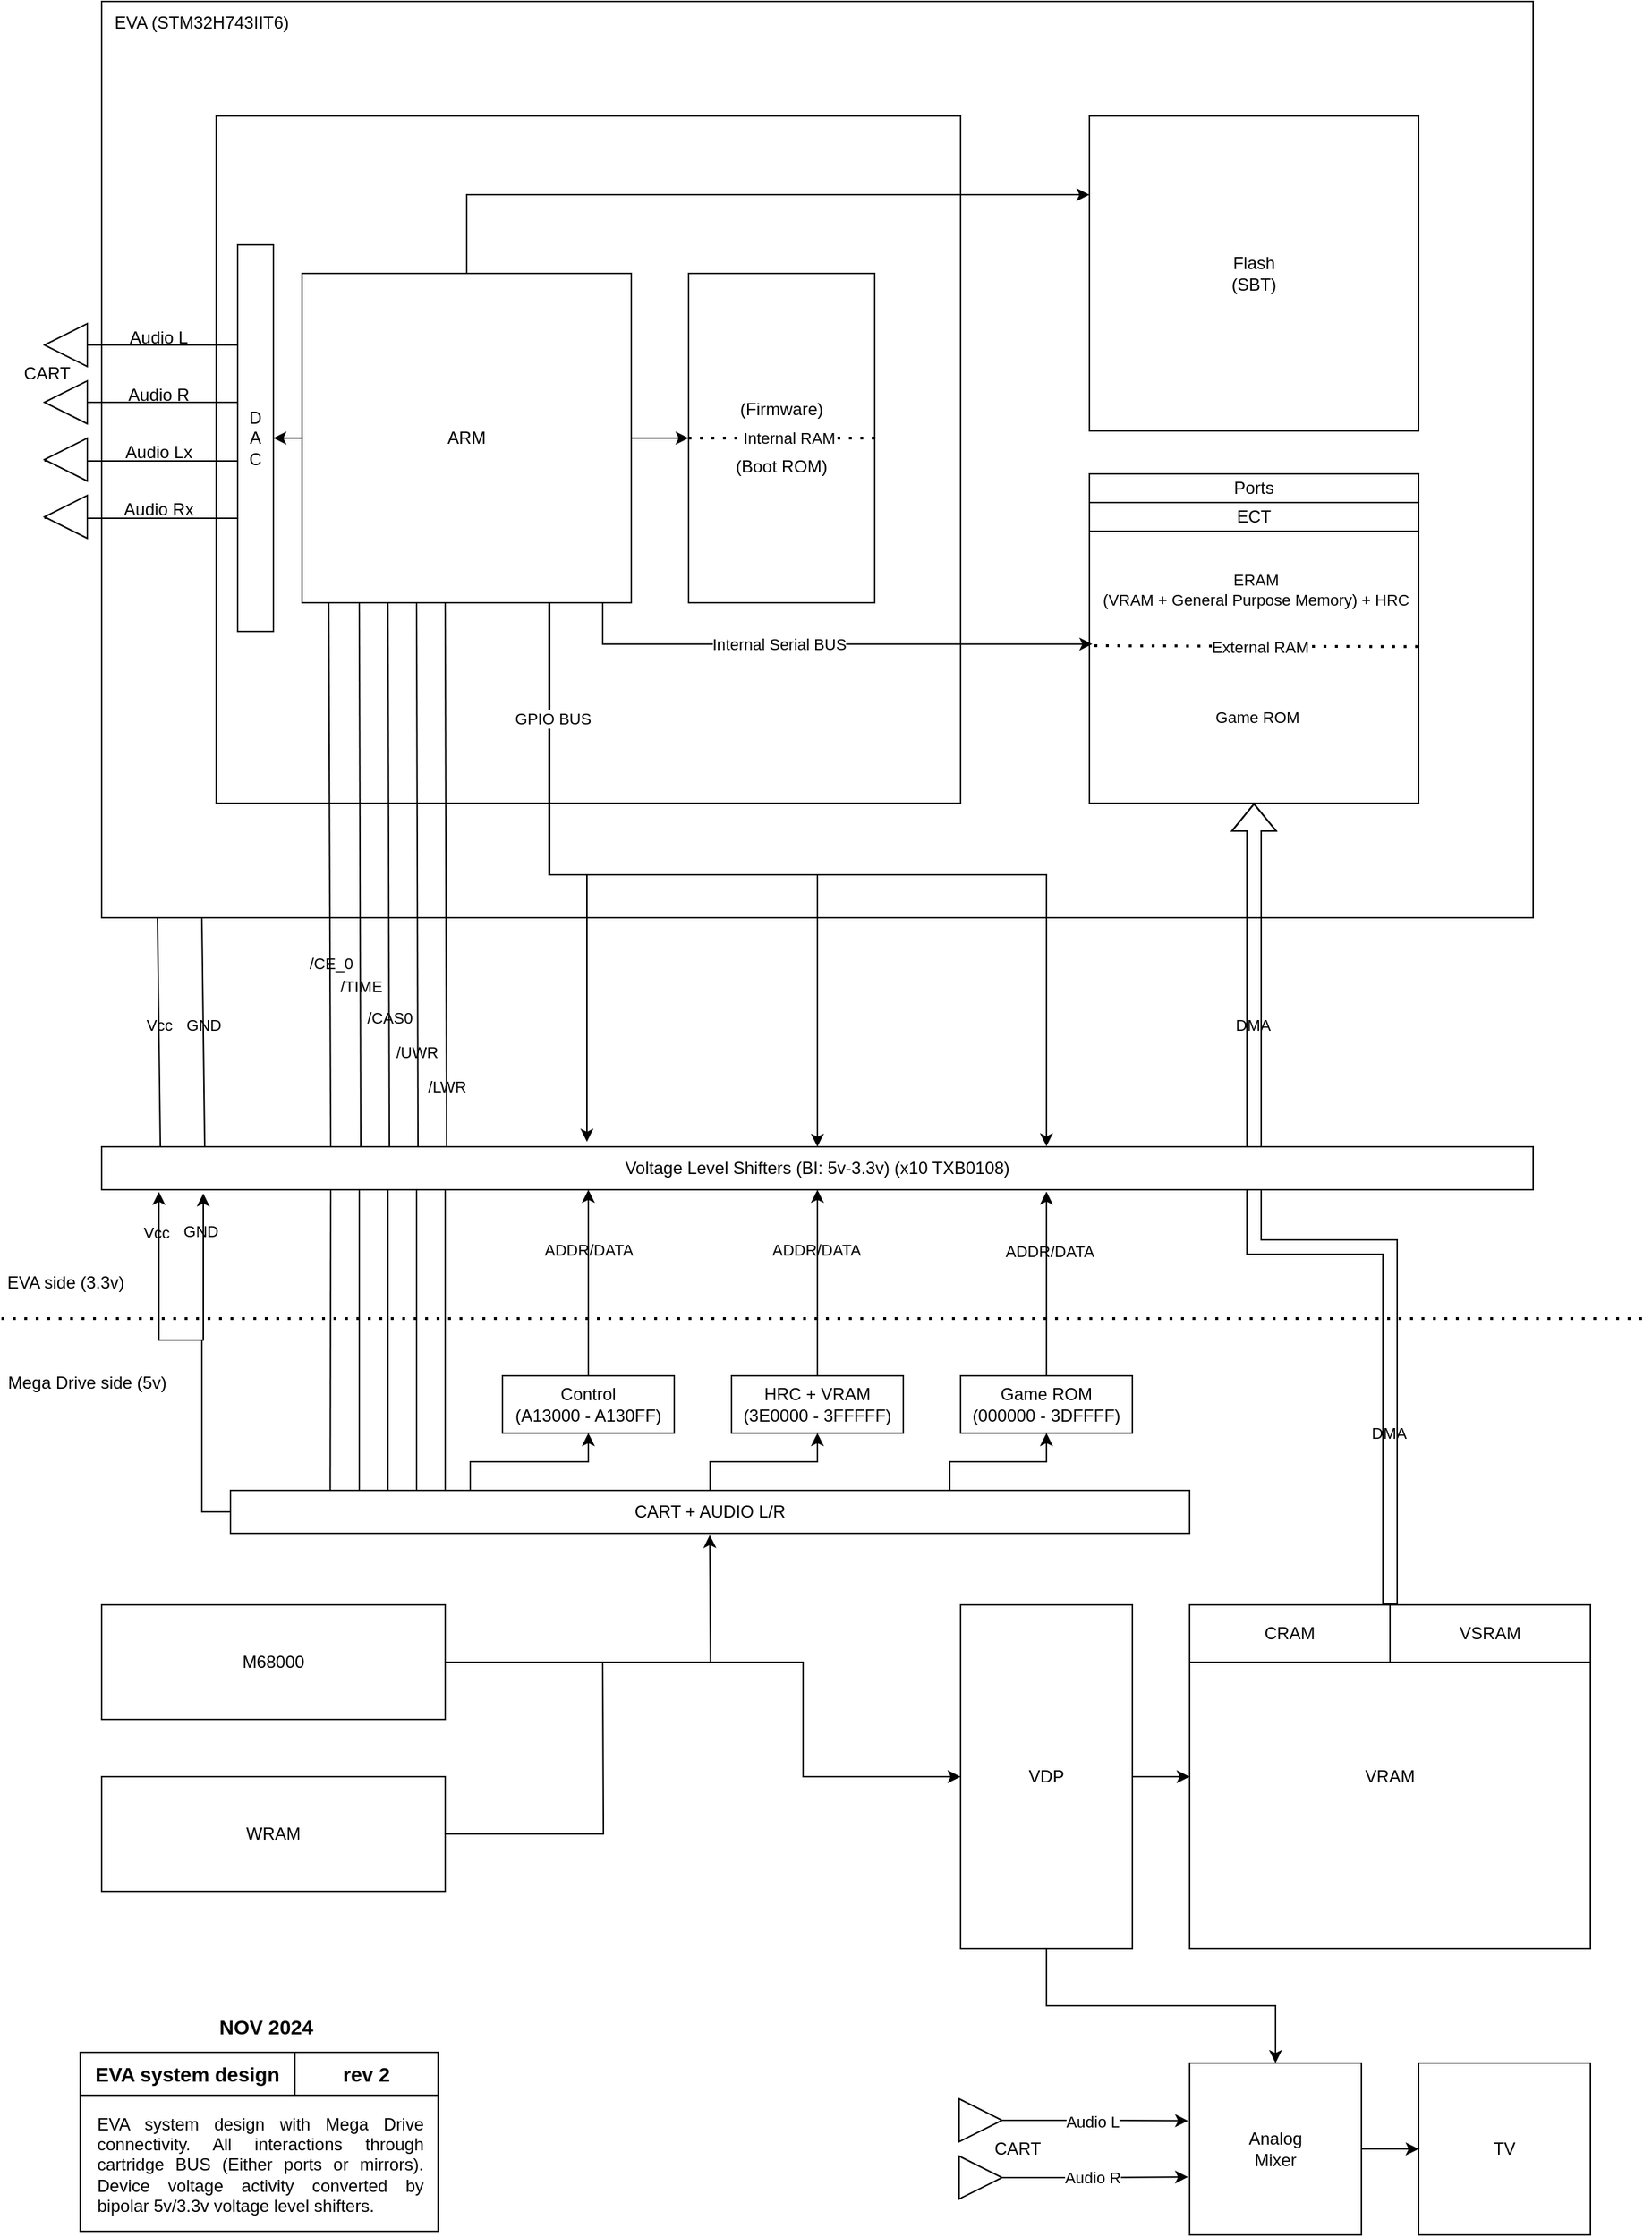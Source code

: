 <mxfile version="24.7.17">
  <diagram name="Page-1" id="8yXGaiAUUXR5-TiUYCj6">
    <mxGraphModel dx="1591" dy="1220" grid="1" gridSize="10" guides="1" tooltips="1" connect="1" arrows="1" fold="1" page="1" pageScale="1" pageWidth="1169" pageHeight="1654" background="none" math="0" shadow="0">
      <root>
        <mxCell id="0" />
        <mxCell id="1" parent="0" />
        <mxCell id="buMHHHrfHPec9gAKpiMz-30" value="" style="rounded=0;whiteSpace=wrap;html=1;labelBackgroundColor=none;labelBorderColor=none;textShadow=0;" parent="1" vertex="1">
          <mxGeometry x="80" y="40" width="1000" height="640" as="geometry" />
        </mxCell>
        <mxCell id="buMHHHrfHPec9gAKpiMz-3" value="" style="rounded=0;whiteSpace=wrap;html=1;labelBackgroundColor=none;labelBorderColor=none;textShadow=0;" parent="1" vertex="1">
          <mxGeometry x="65" y="1472.5" width="250" height="125" as="geometry" />
        </mxCell>
        <mxCell id="buMHHHrfHPec9gAKpiMz-6" value="" style="rounded=0;whiteSpace=wrap;html=1;labelBackgroundColor=none;labelBorderColor=none;textShadow=0;" parent="1" vertex="1">
          <mxGeometry x="65" y="1472.5" width="150" height="30" as="geometry" />
        </mxCell>
        <mxCell id="buMHHHrfHPec9gAKpiMz-7" value="&lt;h3&gt;&lt;font face=&quot;Helvetica&quot;&gt;EVA system design&lt;/font&gt;&lt;/h3&gt;" style="text;html=1;align=center;verticalAlign=middle;whiteSpace=wrap;rounded=0;strokeWidth=12;labelBackgroundColor=none;labelBorderColor=none;textShadow=0;" parent="1" vertex="1">
          <mxGeometry x="20" y="1472.5" width="240" height="30" as="geometry" />
        </mxCell>
        <mxCell id="buMHHHrfHPec9gAKpiMz-8" value="" style="rounded=0;whiteSpace=wrap;html=1;labelBackgroundColor=none;labelBorderColor=none;textShadow=0;" parent="1" vertex="1">
          <mxGeometry x="215" y="1472.5" width="100" height="30" as="geometry" />
        </mxCell>
        <mxCell id="buMHHHrfHPec9gAKpiMz-9" value="&lt;h3&gt;&lt;font face=&quot;Helvetica&quot;&gt;rev 2&lt;/font&gt;&lt;/h3&gt;" style="text;html=1;align=center;verticalAlign=middle;whiteSpace=wrap;rounded=0;strokeWidth=12;labelBackgroundColor=none;labelBorderColor=none;textShadow=0;" parent="1" vertex="1">
          <mxGeometry x="160" y="1472.5" width="210" height="30" as="geometry" />
        </mxCell>
        <mxCell id="buMHHHrfHPec9gAKpiMz-12" value="" style="rounded=0;whiteSpace=wrap;html=1;labelBackgroundColor=none;labelBorderColor=none;textShadow=0;" parent="1" vertex="1">
          <mxGeometry x="160" y="120" width="520" height="480" as="geometry" />
        </mxCell>
        <mxCell id="buMHHHrfHPec9gAKpiMz-13" value="" style="rounded=0;whiteSpace=wrap;html=1;labelBackgroundColor=none;labelBorderColor=none;textShadow=0;" parent="1" vertex="1">
          <mxGeometry x="770" y="410" width="230" height="190" as="geometry" />
        </mxCell>
        <mxCell id="buMHHHrfHPec9gAKpiMz-14" value="Flash&lt;div&gt;(SBT)&lt;/div&gt;" style="rounded=0;whiteSpace=wrap;html=1;labelBackgroundColor=none;labelBorderColor=none;textShadow=0;" parent="1" vertex="1">
          <mxGeometry x="770" y="120" width="230" height="220" as="geometry" />
        </mxCell>
        <mxCell id="buMHHHrfHPec9gAKpiMz-15" value="Audio L" style="text;html=1;align=center;verticalAlign=middle;whiteSpace=wrap;rounded=0;labelBackgroundColor=none;labelBorderColor=none;textShadow=0;" parent="1" vertex="1">
          <mxGeometry x="20" y="260" width="200" height="30" as="geometry" />
        </mxCell>
        <mxCell id="buMHHHrfHPec9gAKpiMz-37" style="edgeStyle=orthogonalEdgeStyle;rounded=0;orthogonalLoop=1;jettySize=auto;html=1;exitX=1;exitY=0.5;exitDx=0;exitDy=0;entryX=0;entryY=0.5;entryDx=0;entryDy=0;labelBackgroundColor=none;labelBorderColor=none;textShadow=0;fontColor=default;" parent="1" source="buMHHHrfHPec9gAKpiMz-16" target="buMHHHrfHPec9gAKpiMz-17" edge="1">
          <mxGeometry relative="1" as="geometry" />
        </mxCell>
        <mxCell id="buMHHHrfHPec9gAKpiMz-38" style="edgeStyle=orthogonalEdgeStyle;rounded=0;orthogonalLoop=1;jettySize=auto;html=1;exitX=0.5;exitY=0;exitDx=0;exitDy=0;entryX=0;entryY=0.25;entryDx=0;entryDy=0;labelBackgroundColor=none;labelBorderColor=none;textShadow=0;fontColor=default;" parent="1" source="buMHHHrfHPec9gAKpiMz-16" target="buMHHHrfHPec9gAKpiMz-14" edge="1">
          <mxGeometry relative="1" as="geometry" />
        </mxCell>
        <mxCell id="buMHHHrfHPec9gAKpiMz-54" style="edgeStyle=orthogonalEdgeStyle;rounded=0;orthogonalLoop=1;jettySize=auto;html=1;exitX=0;exitY=0.5;exitDx=0;exitDy=0;labelBackgroundColor=none;labelBorderColor=none;textShadow=0;fontColor=default;" parent="1" source="buMHHHrfHPec9gAKpiMz-16" target="buMHHHrfHPec9gAKpiMz-52" edge="1">
          <mxGeometry relative="1" as="geometry" />
        </mxCell>
        <mxCell id="buMHHHrfHPec9gAKpiMz-112" style="edgeStyle=orthogonalEdgeStyle;rounded=0;orthogonalLoop=1;jettySize=auto;html=1;exitX=0.75;exitY=1;exitDx=0;exitDy=0;entryX=0.5;entryY=0;entryDx=0;entryDy=0;labelBackgroundColor=none;labelBorderColor=none;textShadow=0;fontColor=default;" parent="1" source="buMHHHrfHPec9gAKpiMz-16" target="buMHHHrfHPec9gAKpiMz-28" edge="1">
          <mxGeometry relative="1" as="geometry" />
        </mxCell>
        <mxCell id="buMHHHrfHPec9gAKpiMz-16" value="" style="rounded=0;whiteSpace=wrap;html=1;labelBackgroundColor=none;labelBorderColor=none;textShadow=0;" parent="1" vertex="1">
          <mxGeometry x="220" y="230" width="230" height="230" as="geometry" />
        </mxCell>
        <mxCell id="buMHHHrfHPec9gAKpiMz-17" value="" style="rounded=0;whiteSpace=wrap;html=1;labelBackgroundColor=none;labelBorderColor=none;textShadow=0;" parent="1" vertex="1">
          <mxGeometry x="490" y="230" width="130" height="230" as="geometry" />
        </mxCell>
        <mxCell id="buMHHHrfHPec9gAKpiMz-20" value="" style="endArrow=none;dashed=1;html=1;dashPattern=1 3;strokeWidth=2;rounded=0;exitX=1;exitY=0.5;exitDx=0;exitDy=0;entryX=0;entryY=0.5;entryDx=0;entryDy=0;elbow=vertical;labelBackgroundColor=none;labelBorderColor=none;textShadow=0;fontColor=default;" parent="1" source="buMHHHrfHPec9gAKpiMz-17" target="buMHHHrfHPec9gAKpiMz-17" edge="1">
          <mxGeometry width="50" height="50" relative="1" as="geometry">
            <mxPoint x="530" y="410" as="sourcePoint" />
            <mxPoint x="580" y="360" as="targetPoint" />
          </mxGeometry>
        </mxCell>
        <mxCell id="Acua9HVB-Qa4j_vBdBdy-19" value="Internal RAM" style="edgeLabel;html=1;align=center;verticalAlign=middle;resizable=0;points=[];" vertex="1" connectable="0" parent="buMHHHrfHPec9gAKpiMz-20">
          <mxGeometry x="-0.076" relative="1" as="geometry">
            <mxPoint as="offset" />
          </mxGeometry>
        </mxCell>
        <mxCell id="buMHHHrfHPec9gAKpiMz-22" value="(Firmware)" style="text;html=1;align=center;verticalAlign=middle;whiteSpace=wrap;rounded=0;labelBackgroundColor=none;labelBorderColor=none;textShadow=0;" parent="1" vertex="1">
          <mxGeometry x="455" y="310" width="200" height="30" as="geometry" />
        </mxCell>
        <mxCell id="buMHHHrfHPec9gAKpiMz-23" value="(Boot ROM)" style="text;html=1;align=center;verticalAlign=middle;whiteSpace=wrap;rounded=0;labelBackgroundColor=none;labelBorderColor=none;textShadow=0;" parent="1" vertex="1">
          <mxGeometry x="455" y="350" width="200" height="30" as="geometry" />
        </mxCell>
        <mxCell id="buMHHHrfHPec9gAKpiMz-24" value="ARM" style="text;html=1;align=center;verticalAlign=middle;whiteSpace=wrap;rounded=0;labelBackgroundColor=none;labelBorderColor=none;textShadow=0;" parent="1" vertex="1">
          <mxGeometry x="235" y="330" width="200" height="30" as="geometry" />
        </mxCell>
        <mxCell id="buMHHHrfHPec9gAKpiMz-25" value="" style="endArrow=none;dashed=1;html=1;dashPattern=1 3;strokeWidth=2;rounded=0;labelBackgroundColor=none;labelBorderColor=none;textShadow=0;fontColor=default;" parent="1" edge="1">
          <mxGeometry width="50" height="50" relative="1" as="geometry">
            <mxPoint x="10" y="960" as="sourcePoint" />
            <mxPoint x="1160" y="960" as="targetPoint" />
          </mxGeometry>
        </mxCell>
        <mxCell id="buMHHHrfHPec9gAKpiMz-26" value="EVA side (3.3v)" style="text;html=1;align=center;verticalAlign=middle;whiteSpace=wrap;rounded=0;labelBackgroundColor=none;labelBorderColor=none;textShadow=0;" parent="1" vertex="1">
          <mxGeometry x="10" y="920" width="90" height="30" as="geometry" />
        </mxCell>
        <mxCell id="buMHHHrfHPec9gAKpiMz-27" value="Mega Drive side (5v)" style="text;html=1;align=center;verticalAlign=middle;whiteSpace=wrap;rounded=0;labelBackgroundColor=none;labelBorderColor=none;textShadow=0;" parent="1" vertex="1">
          <mxGeometry x="10" y="990" width="120" height="30" as="geometry" />
        </mxCell>
        <mxCell id="buMHHHrfHPec9gAKpiMz-31" value="EVA (STM32H743IIT6)" style="text;html=1;align=center;verticalAlign=middle;whiteSpace=wrap;rounded=0;labelBackgroundColor=none;labelBorderColor=none;textShadow=0;" parent="1" vertex="1">
          <mxGeometry x="50" y="40" width="200" height="30" as="geometry" />
        </mxCell>
        <mxCell id="buMHHHrfHPec9gAKpiMz-33" value="" style="endArrow=none;html=1;rounded=0;exitX=0.041;exitY=0;exitDx=0;exitDy=0;exitPerimeter=0;entryX=0.039;entryY=1;entryDx=0;entryDy=0;entryPerimeter=0;labelBackgroundColor=none;labelBorderColor=none;textShadow=0;fontColor=default;" parent="1" source="buMHHHrfHPec9gAKpiMz-28" target="buMHHHrfHPec9gAKpiMz-30" edge="1">
          <mxGeometry width="50" height="50" relative="1" as="geometry">
            <mxPoint x="540" y="650" as="sourcePoint" />
            <mxPoint x="119" y="682" as="targetPoint" />
          </mxGeometry>
        </mxCell>
        <mxCell id="buMHHHrfHPec9gAKpiMz-34" value="Vcc" style="edgeLabel;html=1;align=center;verticalAlign=middle;resizable=0;points=[];labelBackgroundColor=none;labelBorderColor=none;textShadow=0;" parent="buMHHHrfHPec9gAKpiMz-33" vertex="1" connectable="0">
          <mxGeometry x="0.071" relative="1" as="geometry">
            <mxPoint as="offset" />
          </mxGeometry>
        </mxCell>
        <mxCell id="buMHHHrfHPec9gAKpiMz-35" value="" style="endArrow=none;html=1;rounded=0;exitX=0.041;exitY=0;exitDx=0;exitDy=0;exitPerimeter=0;entryX=0.039;entryY=1;entryDx=0;entryDy=0;entryPerimeter=0;labelBackgroundColor=none;labelBorderColor=none;textShadow=0;fontColor=default;" parent="1" edge="1">
          <mxGeometry width="50" height="50" relative="1" as="geometry">
            <mxPoint x="152" y="840" as="sourcePoint" />
            <mxPoint x="150" y="680" as="targetPoint" />
          </mxGeometry>
        </mxCell>
        <mxCell id="buMHHHrfHPec9gAKpiMz-36" value="GND" style="edgeLabel;html=1;align=center;verticalAlign=middle;resizable=0;points=[];labelBackgroundColor=none;labelBorderColor=none;textShadow=0;" parent="buMHHHrfHPec9gAKpiMz-35" vertex="1" connectable="0">
          <mxGeometry x="0.071" relative="1" as="geometry">
            <mxPoint as="offset" />
          </mxGeometry>
        </mxCell>
        <mxCell id="buMHHHrfHPec9gAKpiMz-40" value="Ports" style="rounded=0;whiteSpace=wrap;html=1;labelBackgroundColor=none;labelBorderColor=none;textShadow=0;" parent="1" vertex="1">
          <mxGeometry x="770" y="370" width="230" height="20" as="geometry" />
        </mxCell>
        <mxCell id="buMHHHrfHPec9gAKpiMz-41" value="ECT" style="rounded=0;whiteSpace=wrap;html=1;labelBackgroundColor=none;labelBorderColor=none;textShadow=0;" parent="1" vertex="1">
          <mxGeometry x="770" y="390" width="230" height="20" as="geometry" />
        </mxCell>
        <mxCell id="buMHHHrfHPec9gAKpiMz-46" style="edgeStyle=orthogonalEdgeStyle;rounded=0;orthogonalLoop=1;jettySize=auto;html=1;exitX=0.5;exitY=1;exitDx=0;exitDy=0;labelBackgroundColor=none;labelBorderColor=none;textShadow=0;fontColor=default;" parent="1" edge="1">
          <mxGeometry relative="1" as="geometry">
            <mxPoint x="885" y="510.0" as="sourcePoint" />
            <mxPoint x="885" y="510.0" as="targetPoint" />
          </mxGeometry>
        </mxCell>
        <mxCell id="buMHHHrfHPec9gAKpiMz-47" value="" style="endArrow=none;dashed=1;html=1;dashPattern=1 3;strokeWidth=2;rounded=0;exitX=0.998;exitY=0.372;exitDx=0;exitDy=0;entryX=0;entryY=0.5;entryDx=0;entryDy=0;elbow=horizontal;exitPerimeter=0;labelBackgroundColor=none;labelBorderColor=none;textShadow=0;fontColor=default;" parent="1" edge="1">
          <mxGeometry width="50" height="50" relative="1" as="geometry">
            <mxPoint x="999.54" y="490.68" as="sourcePoint" />
            <mxPoint x="770" y="490" as="targetPoint" />
          </mxGeometry>
        </mxCell>
        <mxCell id="Acua9HVB-Qa4j_vBdBdy-20" value="External RAM" style="edgeLabel;html=1;align=center;verticalAlign=middle;resizable=0;points=[];" vertex="1" connectable="0" parent="buMHHHrfHPec9gAKpiMz-47">
          <mxGeometry x="-0.039" relative="1" as="geometry">
            <mxPoint as="offset" />
          </mxGeometry>
        </mxCell>
        <mxCell id="buMHHHrfHPec9gAKpiMz-49" value="ERAM&lt;div&gt;(VRAM + General Purpose Memory) + HRC&lt;/div&gt;" style="edgeLabel;html=1;align=center;verticalAlign=middle;resizable=0;points=[];labelBackgroundColor=none;labelBorderColor=none;textShadow=0;" parent="1" vertex="1" connectable="0">
          <mxGeometry x="884.995" y="440.004" as="geometry">
            <mxPoint x="1" y="11" as="offset" />
          </mxGeometry>
        </mxCell>
        <mxCell id="buMHHHrfHPec9gAKpiMz-50" value="Game ROM" style="edgeLabel;html=1;align=center;verticalAlign=middle;resizable=0;points=[];labelBackgroundColor=none;labelBorderColor=none;textShadow=0;" parent="1" vertex="1" connectable="0">
          <mxGeometry x="884.995" y="540.004" as="geometry">
            <mxPoint x="2" as="offset" />
          </mxGeometry>
        </mxCell>
        <mxCell id="buMHHHrfHPec9gAKpiMz-51" style="edgeStyle=orthogonalEdgeStyle;rounded=0;orthogonalLoop=1;jettySize=auto;html=1;exitX=0.5;exitY=1;exitDx=0;exitDy=0;entryX=0.009;entryY=0.415;entryDx=0;entryDy=0;entryPerimeter=0;labelBackgroundColor=none;labelBorderColor=none;textShadow=0;fontColor=default;" parent="1" source="buMHHHrfHPec9gAKpiMz-16" target="buMHHHrfHPec9gAKpiMz-13" edge="1">
          <mxGeometry relative="1" as="geometry">
            <Array as="points">
              <mxPoint x="430" y="460" />
              <mxPoint x="430" y="489" />
            </Array>
          </mxGeometry>
        </mxCell>
        <mxCell id="Acua9HVB-Qa4j_vBdBdy-8" value="Internal Serial BUS" style="edgeLabel;html=1;align=center;verticalAlign=middle;resizable=0;points=[];" vertex="1" connectable="0" parent="buMHHHrfHPec9gAKpiMz-51">
          <mxGeometry x="0.059" relative="1" as="geometry">
            <mxPoint as="offset" />
          </mxGeometry>
        </mxCell>
        <mxCell id="buMHHHrfHPec9gAKpiMz-52" value="D&lt;div&gt;A&lt;/div&gt;&lt;div&gt;C&lt;/div&gt;" style="rounded=0;whiteSpace=wrap;html=1;labelBackgroundColor=none;labelBorderColor=none;textShadow=0;" parent="1" vertex="1">
          <mxGeometry x="175" y="210" width="25" height="270" as="geometry" />
        </mxCell>
        <mxCell id="buMHHHrfHPec9gAKpiMz-55" value="" style="endArrow=none;html=1;rounded=0;labelBackgroundColor=none;labelBorderColor=none;textShadow=0;fontColor=default;" parent="1" edge="1">
          <mxGeometry width="50" height="50" relative="1" as="geometry">
            <mxPoint x="40" y="280" as="sourcePoint" />
            <mxPoint x="175" y="280" as="targetPoint" />
          </mxGeometry>
        </mxCell>
        <mxCell id="buMHHHrfHPec9gAKpiMz-56" value="" style="endArrow=none;html=1;rounded=0;labelBackgroundColor=none;labelBorderColor=none;textShadow=0;fontColor=default;" parent="1" edge="1">
          <mxGeometry width="50" height="50" relative="1" as="geometry">
            <mxPoint x="40" y="320" as="sourcePoint" />
            <mxPoint x="175" y="320" as="targetPoint" />
          </mxGeometry>
        </mxCell>
        <mxCell id="buMHHHrfHPec9gAKpiMz-58" value="" style="endArrow=none;html=1;rounded=0;labelBackgroundColor=none;labelBorderColor=none;textShadow=0;fontColor=default;" parent="1" edge="1">
          <mxGeometry width="50" height="50" relative="1" as="geometry">
            <mxPoint x="40" y="401" as="sourcePoint" />
            <mxPoint x="175" y="401" as="targetPoint" />
          </mxGeometry>
        </mxCell>
        <mxCell id="buMHHHrfHPec9gAKpiMz-61" value="Audio R" style="text;html=1;align=center;verticalAlign=middle;whiteSpace=wrap;rounded=0;labelBackgroundColor=none;labelBorderColor=none;textShadow=0;" parent="1" vertex="1">
          <mxGeometry x="20" y="300" width="200" height="30" as="geometry" />
        </mxCell>
        <mxCell id="buMHHHrfHPec9gAKpiMz-64" value="" style="endArrow=none;html=1;rounded=0;labelBackgroundColor=none;labelBorderColor=none;textShadow=0;fontColor=default;" parent="1" edge="1">
          <mxGeometry width="50" height="50" relative="1" as="geometry">
            <mxPoint x="40" y="361.0" as="sourcePoint" />
            <mxPoint x="175" y="361.0" as="targetPoint" />
          </mxGeometry>
        </mxCell>
        <mxCell id="buMHHHrfHPec9gAKpiMz-65" value="Audio Lx" style="text;html=1;align=center;verticalAlign=middle;whiteSpace=wrap;rounded=0;labelBackgroundColor=none;labelBorderColor=none;textShadow=0;" parent="1" vertex="1">
          <mxGeometry x="20" y="340" width="200" height="30" as="geometry" />
        </mxCell>
        <mxCell id="buMHHHrfHPec9gAKpiMz-66" value="Audio Rx" style="text;html=1;align=center;verticalAlign=middle;whiteSpace=wrap;rounded=0;labelBackgroundColor=none;labelBorderColor=none;textShadow=0;" parent="1" vertex="1">
          <mxGeometry x="20" y="380" width="200" height="30" as="geometry" />
        </mxCell>
        <mxCell id="buMHHHrfHPec9gAKpiMz-67" value="" style="triangle;whiteSpace=wrap;html=1;rotation=-180;labelBackgroundColor=none;labelBorderColor=none;textShadow=0;fillColor=#FFFFFF;" parent="1" vertex="1">
          <mxGeometry x="40" y="385" width="30" height="30" as="geometry" />
        </mxCell>
        <mxCell id="buMHHHrfHPec9gAKpiMz-68" value="" style="triangle;whiteSpace=wrap;html=1;rotation=-180;labelBackgroundColor=none;labelBorderColor=none;textShadow=0;fillColor=#FFFFFF;" parent="1" vertex="1">
          <mxGeometry x="40" y="345" width="30" height="30" as="geometry" />
        </mxCell>
        <mxCell id="buMHHHrfHPec9gAKpiMz-69" value="" style="triangle;whiteSpace=wrap;html=1;rotation=-180;labelBackgroundColor=none;labelBorderColor=none;textShadow=0;" parent="1" vertex="1">
          <mxGeometry x="40" y="305" width="30" height="30" as="geometry" />
        </mxCell>
        <mxCell id="buMHHHrfHPec9gAKpiMz-70" value="" style="triangle;whiteSpace=wrap;html=1;rotation=-180;labelBackgroundColor=none;labelBorderColor=none;textShadow=0;" parent="1" vertex="1">
          <mxGeometry x="40" y="265" width="30" height="30" as="geometry" />
        </mxCell>
        <mxCell id="buMHHHrfHPec9gAKpiMz-71" value="Control&lt;div&gt;&lt;div&gt;(A13000 - A130FF)&lt;/div&gt;&lt;/div&gt;" style="rounded=0;whiteSpace=wrap;html=1;labelBackgroundColor=none;labelBorderColor=none;textShadow=0;" parent="1" vertex="1">
          <mxGeometry x="360" y="1000" width="120" height="40" as="geometry" />
        </mxCell>
        <mxCell id="buMHHHrfHPec9gAKpiMz-85" style="edgeStyle=orthogonalEdgeStyle;rounded=0;orthogonalLoop=1;jettySize=auto;html=1;exitX=0.5;exitY=0;exitDx=0;exitDy=0;entryX=0.5;entryY=1;entryDx=0;entryDy=0;labelBackgroundColor=none;labelBorderColor=none;textShadow=0;fontColor=default;" parent="1" source="buMHHHrfHPec9gAKpiMz-72" target="buMHHHrfHPec9gAKpiMz-28" edge="1">
          <mxGeometry relative="1" as="geometry" />
        </mxCell>
        <mxCell id="buMHHHrfHPec9gAKpiMz-105" value="ADDR/DATA" style="edgeLabel;html=1;align=center;verticalAlign=middle;resizable=0;points=[];labelBackgroundColor=none;labelBorderColor=none;textShadow=0;" parent="buMHHHrfHPec9gAKpiMz-85" vertex="1" connectable="0">
          <mxGeometry x="0.357" y="1" relative="1" as="geometry">
            <mxPoint as="offset" />
          </mxGeometry>
        </mxCell>
        <mxCell id="buMHHHrfHPec9gAKpiMz-72" value="&lt;div&gt;HRC + VRAM&lt;/div&gt;&lt;div&gt;(3E0000 - 3FFFFF)&lt;/div&gt;" style="rounded=0;whiteSpace=wrap;html=1;labelBackgroundColor=none;labelBorderColor=none;textShadow=0;" parent="1" vertex="1">
          <mxGeometry x="520" y="1000" width="120" height="40" as="geometry" />
        </mxCell>
        <mxCell id="buMHHHrfHPec9gAKpiMz-75" value="Game ROM&lt;div&gt;(000000 - 3DFFFF)&lt;/div&gt;" style="rounded=0;whiteSpace=wrap;html=1;labelBackgroundColor=none;labelBorderColor=none;textShadow=0;" parent="1" vertex="1">
          <mxGeometry x="680" y="1000" width="120" height="40" as="geometry" />
        </mxCell>
        <mxCell id="buMHHHrfHPec9gAKpiMz-81" style="edgeStyle=orthogonalEdgeStyle;rounded=0;orthogonalLoop=1;jettySize=auto;html=1;exitX=0.25;exitY=0;exitDx=0;exitDy=0;entryX=0.5;entryY=1;entryDx=0;entryDy=0;labelBackgroundColor=none;labelBorderColor=none;textShadow=0;fontColor=default;" parent="1" source="buMHHHrfHPec9gAKpiMz-76" target="buMHHHrfHPec9gAKpiMz-71" edge="1">
          <mxGeometry relative="1" as="geometry" />
        </mxCell>
        <mxCell id="buMHHHrfHPec9gAKpiMz-82" style="edgeStyle=orthogonalEdgeStyle;rounded=0;orthogonalLoop=1;jettySize=auto;html=1;exitX=0.5;exitY=0;exitDx=0;exitDy=0;entryX=0.5;entryY=1;entryDx=0;entryDy=0;labelBackgroundColor=none;labelBorderColor=none;textShadow=0;fontColor=default;" parent="1" source="buMHHHrfHPec9gAKpiMz-76" target="buMHHHrfHPec9gAKpiMz-72" edge="1">
          <mxGeometry relative="1" as="geometry" />
        </mxCell>
        <mxCell id="buMHHHrfHPec9gAKpiMz-83" style="edgeStyle=orthogonalEdgeStyle;rounded=0;orthogonalLoop=1;jettySize=auto;html=1;exitX=0.75;exitY=0;exitDx=0;exitDy=0;entryX=0.5;entryY=1;entryDx=0;entryDy=0;labelBackgroundColor=none;labelBorderColor=none;textShadow=0;fontColor=default;" parent="1" source="buMHHHrfHPec9gAKpiMz-76" target="buMHHHrfHPec9gAKpiMz-75" edge="1">
          <mxGeometry relative="1" as="geometry" />
        </mxCell>
        <mxCell id="buMHHHrfHPec9gAKpiMz-76" value="CART + AUDIO L/R" style="rounded=0;whiteSpace=wrap;html=1;labelBackgroundColor=none;labelBorderColor=none;textShadow=0;" parent="1" vertex="1">
          <mxGeometry x="170" y="1080" width="670" height="30" as="geometry" />
        </mxCell>
        <mxCell id="buMHHHrfHPec9gAKpiMz-77" style="edgeStyle=orthogonalEdgeStyle;rounded=0;orthogonalLoop=1;jettySize=auto;html=1;exitX=0;exitY=0.5;exitDx=0;exitDy=0;entryX=0.04;entryY=1.049;entryDx=0;entryDy=0;entryPerimeter=0;labelBackgroundColor=none;labelBorderColor=none;textShadow=0;fontColor=default;" parent="1" source="buMHHHrfHPec9gAKpiMz-76" target="buMHHHrfHPec9gAKpiMz-28" edge="1">
          <mxGeometry relative="1" as="geometry" />
        </mxCell>
        <mxCell id="buMHHHrfHPec9gAKpiMz-78" value="Vcc" style="edgeLabel;html=1;align=center;verticalAlign=middle;resizable=0;points=[];labelBackgroundColor=none;labelBorderColor=none;textShadow=0;" parent="buMHHHrfHPec9gAKpiMz-77" vertex="1" connectable="0">
          <mxGeometry x="0.794" y="2" relative="1" as="geometry">
            <mxPoint as="offset" />
          </mxGeometry>
        </mxCell>
        <mxCell id="buMHHHrfHPec9gAKpiMz-79" style="edgeStyle=orthogonalEdgeStyle;rounded=0;orthogonalLoop=1;jettySize=auto;html=1;exitX=0;exitY=0.5;exitDx=0;exitDy=0;entryX=0.071;entryY=1.088;entryDx=0;entryDy=0;entryPerimeter=0;labelBackgroundColor=none;labelBorderColor=none;textShadow=0;fontColor=default;" parent="1" source="buMHHHrfHPec9gAKpiMz-76" target="buMHHHrfHPec9gAKpiMz-28" edge="1">
          <mxGeometry relative="1" as="geometry" />
        </mxCell>
        <mxCell id="buMHHHrfHPec9gAKpiMz-80" value="GND" style="edgeLabel;html=1;align=center;verticalAlign=middle;resizable=0;points=[];labelBackgroundColor=none;labelBorderColor=none;textShadow=0;" parent="buMHHHrfHPec9gAKpiMz-79" vertex="1" connectable="0">
          <mxGeometry x="0.783" y="2" relative="1" as="geometry">
            <mxPoint as="offset" />
          </mxGeometry>
        </mxCell>
        <mxCell id="buMHHHrfHPec9gAKpiMz-84" style="edgeStyle=orthogonalEdgeStyle;rounded=0;orthogonalLoop=1;jettySize=auto;html=1;exitX=0.5;exitY=0;exitDx=0;exitDy=0;entryX=0.34;entryY=1;entryDx=0;entryDy=0;entryPerimeter=0;labelBackgroundColor=none;labelBorderColor=none;textShadow=0;fontColor=default;" parent="1" source="buMHHHrfHPec9gAKpiMz-71" target="buMHHHrfHPec9gAKpiMz-28" edge="1">
          <mxGeometry relative="1" as="geometry" />
        </mxCell>
        <mxCell id="buMHHHrfHPec9gAKpiMz-104" value="ADDR/DATA" style="edgeLabel;html=1;align=center;verticalAlign=middle;resizable=0;points=[];labelBackgroundColor=none;labelBorderColor=none;textShadow=0;" parent="buMHHHrfHPec9gAKpiMz-84" vertex="1" connectable="0">
          <mxGeometry x="0.357" relative="1" as="geometry">
            <mxPoint as="offset" />
          </mxGeometry>
        </mxCell>
        <mxCell id="buMHHHrfHPec9gAKpiMz-86" style="edgeStyle=orthogonalEdgeStyle;rounded=0;orthogonalLoop=1;jettySize=auto;html=1;exitX=0.5;exitY=0;exitDx=0;exitDy=0;entryX=0.66;entryY=1.042;entryDx=0;entryDy=0;entryPerimeter=0;labelBackgroundColor=none;labelBorderColor=none;textShadow=0;fontColor=default;" parent="1" source="buMHHHrfHPec9gAKpiMz-75" target="buMHHHrfHPec9gAKpiMz-28" edge="1">
          <mxGeometry relative="1" as="geometry" />
        </mxCell>
        <mxCell id="buMHHHrfHPec9gAKpiMz-106" value="ADDR/DATA" style="edgeLabel;html=1;align=center;verticalAlign=middle;resizable=0;points=[];labelBackgroundColor=none;labelBorderColor=none;textShadow=0;" parent="buMHHHrfHPec9gAKpiMz-86" vertex="1" connectable="0">
          <mxGeometry x="0.356" y="-2" relative="1" as="geometry">
            <mxPoint as="offset" />
          </mxGeometry>
        </mxCell>
        <mxCell id="buMHHHrfHPec9gAKpiMz-90" style="edgeStyle=orthogonalEdgeStyle;rounded=0;orthogonalLoop=1;jettySize=auto;html=1;entryX=0.339;entryY=-0.115;entryDx=0;entryDy=0;entryPerimeter=0;labelBackgroundColor=none;labelBorderColor=none;textShadow=0;fontColor=default;" parent="1" target="buMHHHrfHPec9gAKpiMz-28" edge="1">
          <mxGeometry relative="1" as="geometry">
            <mxPoint x="393" y="460" as="sourcePoint" />
            <Array as="points">
              <mxPoint x="393" y="650" />
              <mxPoint x="419" y="650" />
            </Array>
          </mxGeometry>
        </mxCell>
        <mxCell id="buMHHHrfHPec9gAKpiMz-93" value="" style="endArrow=none;html=1;rounded=0;entryX=0.081;entryY=1.002;entryDx=0;entryDy=0;entryPerimeter=0;labelBackgroundColor=none;labelBorderColor=none;textShadow=0;fontColor=default;" parent="1" target="buMHHHrfHPec9gAKpiMz-16" edge="1">
          <mxGeometry width="50" height="50" relative="1" as="geometry">
            <mxPoint x="240" y="840" as="sourcePoint" />
            <mxPoint x="290" y="790" as="targetPoint" />
          </mxGeometry>
        </mxCell>
        <mxCell id="buMHHHrfHPec9gAKpiMz-99" value="/CE_0" style="edgeLabel;html=1;align=center;verticalAlign=middle;resizable=0;points=[];labelBackgroundColor=none;labelBorderColor=none;textShadow=0;" parent="buMHHHrfHPec9gAKpiMz-93" vertex="1" connectable="0">
          <mxGeometry x="-0.323" relative="1" as="geometry">
            <mxPoint as="offset" />
          </mxGeometry>
        </mxCell>
        <mxCell id="buMHHHrfHPec9gAKpiMz-94" value="" style="endArrow=none;html=1;rounded=0;entryX=0.081;entryY=1.002;entryDx=0;entryDy=0;entryPerimeter=0;labelBackgroundColor=none;labelBorderColor=none;textShadow=0;fontColor=default;" parent="1" edge="1">
          <mxGeometry width="50" height="50" relative="1" as="geometry">
            <mxPoint x="261" y="840" as="sourcePoint" />
            <mxPoint x="260" y="460" as="targetPoint" />
          </mxGeometry>
        </mxCell>
        <mxCell id="buMHHHrfHPec9gAKpiMz-100" value="/TIME" style="edgeLabel;html=1;align=center;verticalAlign=middle;resizable=0;points=[];labelBackgroundColor=none;labelBorderColor=none;textShadow=0;" parent="buMHHHrfHPec9gAKpiMz-94" vertex="1" connectable="0">
          <mxGeometry x="-0.41" relative="1" as="geometry">
            <mxPoint as="offset" />
          </mxGeometry>
        </mxCell>
        <mxCell id="buMHHHrfHPec9gAKpiMz-95" value="" style="endArrow=none;html=1;rounded=0;entryX=0.081;entryY=1.002;entryDx=0;entryDy=0;entryPerimeter=0;labelBackgroundColor=none;labelBorderColor=none;textShadow=0;fontColor=default;" parent="1" edge="1">
          <mxGeometry width="50" height="50" relative="1" as="geometry">
            <mxPoint x="281" y="840" as="sourcePoint" />
            <mxPoint x="280" y="460" as="targetPoint" />
          </mxGeometry>
        </mxCell>
        <mxCell id="buMHHHrfHPec9gAKpiMz-101" value="/CAS0" style="edgeLabel;html=1;align=center;verticalAlign=middle;resizable=0;points=[];labelBackgroundColor=none;labelBorderColor=none;textShadow=0;" parent="buMHHHrfHPec9gAKpiMz-95" vertex="1" connectable="0">
          <mxGeometry x="-0.525" relative="1" as="geometry">
            <mxPoint as="offset" />
          </mxGeometry>
        </mxCell>
        <mxCell id="buMHHHrfHPec9gAKpiMz-96" value="" style="endArrow=none;html=1;rounded=0;entryX=0.081;entryY=1.002;entryDx=0;entryDy=0;entryPerimeter=0;labelBackgroundColor=none;labelBorderColor=none;textShadow=0;fontColor=default;" parent="1" edge="1">
          <mxGeometry width="50" height="50" relative="1" as="geometry">
            <mxPoint x="301" y="840" as="sourcePoint" />
            <mxPoint x="300" y="460" as="targetPoint" />
          </mxGeometry>
        </mxCell>
        <mxCell id="buMHHHrfHPec9gAKpiMz-102" value="/UWR" style="edgeLabel;html=1;align=center;verticalAlign=middle;resizable=0;points=[];labelBackgroundColor=none;labelBorderColor=none;textShadow=0;" parent="buMHHHrfHPec9gAKpiMz-96" vertex="1" connectable="0">
          <mxGeometry x="-0.649" y="1" relative="1" as="geometry">
            <mxPoint as="offset" />
          </mxGeometry>
        </mxCell>
        <mxCell id="buMHHHrfHPec9gAKpiMz-97" value="" style="endArrow=none;html=1;rounded=0;entryX=0.081;entryY=1.002;entryDx=0;entryDy=0;entryPerimeter=0;labelBackgroundColor=none;labelBorderColor=none;textShadow=0;fontColor=default;" parent="1" edge="1">
          <mxGeometry width="50" height="50" relative="1" as="geometry">
            <mxPoint x="321" y="840" as="sourcePoint" />
            <mxPoint x="320" y="460" as="targetPoint" />
          </mxGeometry>
        </mxCell>
        <mxCell id="buMHHHrfHPec9gAKpiMz-103" value="/LWR" style="edgeLabel;html=1;align=center;verticalAlign=middle;resizable=0;points=[];labelBackgroundColor=none;labelBorderColor=none;textShadow=0;" parent="buMHHHrfHPec9gAKpiMz-97" vertex="1" connectable="0">
          <mxGeometry x="-0.779" relative="1" as="geometry">
            <mxPoint as="offset" />
          </mxGeometry>
        </mxCell>
        <mxCell id="buMHHHrfHPec9gAKpiMz-113" style="edgeStyle=orthogonalEdgeStyle;rounded=0;orthogonalLoop=1;jettySize=auto;html=1;exitX=0.75;exitY=1;exitDx=0;exitDy=0;entryX=0.66;entryY=-0.011;entryDx=0;entryDy=0;entryPerimeter=0;labelBackgroundColor=none;labelBorderColor=none;textShadow=0;fontColor=default;" parent="1" source="buMHHHrfHPec9gAKpiMz-16" target="buMHHHrfHPec9gAKpiMz-28" edge="1">
          <mxGeometry relative="1" as="geometry" />
        </mxCell>
        <mxCell id="Acua9HVB-Qa4j_vBdBdy-7" value="GPIO BUS" style="edgeLabel;html=1;align=center;verticalAlign=middle;resizable=0;points=[];" vertex="1" connectable="0" parent="buMHHHrfHPec9gAKpiMz-113">
          <mxGeometry x="-0.779" y="2" relative="1" as="geometry">
            <mxPoint as="offset" />
          </mxGeometry>
        </mxCell>
        <mxCell id="buMHHHrfHPec9gAKpiMz-129" style="edgeStyle=orthogonalEdgeStyle;rounded=0;orthogonalLoop=1;jettySize=auto;html=1;entryX=0;entryY=0.5;entryDx=0;entryDy=0;labelBackgroundColor=none;labelBorderColor=none;textShadow=0;fontColor=default;" parent="1" source="buMHHHrfHPec9gAKpiMz-114" target="buMHHHrfHPec9gAKpiMz-121" edge="1">
          <mxGeometry relative="1" as="geometry">
            <Array as="points">
              <mxPoint x="570" y="1200" />
              <mxPoint x="570" y="1280" />
            </Array>
          </mxGeometry>
        </mxCell>
        <mxCell id="buMHHHrfHPec9gAKpiMz-131" style="edgeStyle=orthogonalEdgeStyle;rounded=0;orthogonalLoop=1;jettySize=auto;html=1;labelBackgroundColor=none;labelBorderColor=none;textShadow=0;fontColor=default;" parent="1" source="buMHHHrfHPec9gAKpiMz-114" edge="1">
          <mxGeometry relative="1" as="geometry">
            <mxPoint x="504.8" y="1111.2" as="targetPoint" />
          </mxGeometry>
        </mxCell>
        <mxCell id="buMHHHrfHPec9gAKpiMz-114" value="M68000" style="rounded=0;whiteSpace=wrap;html=1;labelBackgroundColor=none;labelBorderColor=none;textShadow=0;" parent="1" vertex="1">
          <mxGeometry x="80" y="1160" width="240" height="80" as="geometry" />
        </mxCell>
        <mxCell id="buMHHHrfHPec9gAKpiMz-133" style="edgeStyle=orthogonalEdgeStyle;rounded=0;orthogonalLoop=1;jettySize=auto;html=1;endArrow=none;endFill=0;labelBackgroundColor=none;labelBorderColor=none;textShadow=0;fontColor=default;" parent="1" source="buMHHHrfHPec9gAKpiMz-115" edge="1">
          <mxGeometry relative="1" as="geometry">
            <mxPoint x="430" y="1200" as="targetPoint" />
          </mxGeometry>
        </mxCell>
        <mxCell id="buMHHHrfHPec9gAKpiMz-115" value="WRAM" style="rounded=0;whiteSpace=wrap;html=1;labelBackgroundColor=none;labelBorderColor=none;textShadow=0;" parent="1" vertex="1">
          <mxGeometry x="80" y="1280" width="240" height="80" as="geometry" />
        </mxCell>
        <mxCell id="buMHHHrfHPec9gAKpiMz-117" value="VRAM" style="rounded=0;whiteSpace=wrap;html=1;labelBackgroundColor=none;labelBorderColor=none;textShadow=0;" parent="1" vertex="1">
          <mxGeometry x="840" y="1160" width="280" height="240" as="geometry" />
        </mxCell>
        <mxCell id="buMHHHrfHPec9gAKpiMz-118" value="" style="rounded=0;whiteSpace=wrap;html=1;labelBackgroundColor=none;labelBorderColor=none;textShadow=0;" parent="1" vertex="1">
          <mxGeometry x="840" y="1160" width="280" height="40" as="geometry" />
        </mxCell>
        <mxCell id="buMHHHrfHPec9gAKpiMz-119" value="VSRAM" style="rounded=0;whiteSpace=wrap;html=1;labelBackgroundColor=none;labelBorderColor=none;textShadow=0;" parent="1" vertex="1">
          <mxGeometry x="980" y="1160" width="140" height="40" as="geometry" />
        </mxCell>
        <mxCell id="buMHHHrfHPec9gAKpiMz-125" style="edgeStyle=orthogonalEdgeStyle;rounded=0;orthogonalLoop=1;jettySize=auto;html=1;exitX=1;exitY=0;exitDx=0;exitDy=0;entryX=0.5;entryY=1;entryDx=0;entryDy=0;shape=flexArrow;labelBackgroundColor=none;labelBorderColor=none;textShadow=0;fontColor=default;" parent="1" source="buMHHHrfHPec9gAKpiMz-120" target="buMHHHrfHPec9gAKpiMz-13" edge="1">
          <mxGeometry relative="1" as="geometry">
            <Array as="points">
              <mxPoint x="980" y="910" />
              <mxPoint x="885" y="910" />
            </Array>
          </mxGeometry>
        </mxCell>
        <mxCell id="buMHHHrfHPec9gAKpiMz-127" value="DMA" style="edgeLabel;html=1;align=center;verticalAlign=middle;resizable=0;points=[];labelBackgroundColor=none;labelBorderColor=none;textShadow=0;" parent="buMHHHrfHPec9gAKpiMz-125" vertex="1" connectable="0">
          <mxGeometry x="0.526" y="1" relative="1" as="geometry">
            <mxPoint as="offset" />
          </mxGeometry>
        </mxCell>
        <mxCell id="buMHHHrfHPec9gAKpiMz-128" value="DMA" style="edgeLabel;html=1;align=center;verticalAlign=middle;resizable=0;points=[];labelBackgroundColor=none;labelBorderColor=none;textShadow=0;" parent="buMHHHrfHPec9gAKpiMz-125" vertex="1" connectable="0">
          <mxGeometry x="-0.632" y="1" relative="1" as="geometry">
            <mxPoint as="offset" />
          </mxGeometry>
        </mxCell>
        <mxCell id="buMHHHrfHPec9gAKpiMz-120" value="CRAM" style="rounded=0;whiteSpace=wrap;html=1;labelBackgroundColor=none;labelBorderColor=none;textShadow=0;" parent="1" vertex="1">
          <mxGeometry x="840" y="1160" width="140" height="40" as="geometry" />
        </mxCell>
        <mxCell id="buMHHHrfHPec9gAKpiMz-123" style="edgeStyle=orthogonalEdgeStyle;rounded=0;orthogonalLoop=1;jettySize=auto;html=1;exitX=0.5;exitY=1;exitDx=0;exitDy=0;entryX=0.5;entryY=0;entryDx=0;entryDy=0;labelBackgroundColor=none;labelBorderColor=none;textShadow=0;fontColor=default;" parent="1" source="buMHHHrfHPec9gAKpiMz-121" target="buMHHHrfHPec9gAKpiMz-122" edge="1">
          <mxGeometry relative="1" as="geometry" />
        </mxCell>
        <mxCell id="buMHHHrfHPec9gAKpiMz-124" style="edgeStyle=orthogonalEdgeStyle;rounded=0;orthogonalLoop=1;jettySize=auto;html=1;exitX=1;exitY=0.5;exitDx=0;exitDy=0;entryX=0;entryY=0.5;entryDx=0;entryDy=0;labelBackgroundColor=none;labelBorderColor=none;textShadow=0;fontColor=default;" parent="1" source="buMHHHrfHPec9gAKpiMz-121" target="buMHHHrfHPec9gAKpiMz-117" edge="1">
          <mxGeometry relative="1" as="geometry" />
        </mxCell>
        <mxCell id="buMHHHrfHPec9gAKpiMz-121" value="VDP" style="rounded=0;whiteSpace=wrap;html=1;labelBackgroundColor=none;labelBorderColor=none;textShadow=0;" parent="1" vertex="1">
          <mxGeometry x="680" y="1160" width="120" height="240" as="geometry" />
        </mxCell>
        <mxCell id="buMHHHrfHPec9gAKpiMz-135" style="edgeStyle=orthogonalEdgeStyle;rounded=0;orthogonalLoop=1;jettySize=auto;html=1;exitX=1;exitY=0.5;exitDx=0;exitDy=0;entryX=0;entryY=0.5;entryDx=0;entryDy=0;labelBackgroundColor=none;labelBorderColor=none;textShadow=0;fontColor=default;" parent="1" source="buMHHHrfHPec9gAKpiMz-122" target="buMHHHrfHPec9gAKpiMz-134" edge="1">
          <mxGeometry relative="1" as="geometry" />
        </mxCell>
        <mxCell id="buMHHHrfHPec9gAKpiMz-122" value="Analog&lt;div&gt;Mixer&lt;/div&gt;" style="rounded=0;whiteSpace=wrap;html=1;labelBackgroundColor=none;labelBorderColor=none;textShadow=0;" parent="1" vertex="1">
          <mxGeometry x="840" y="1480" width="120" height="120" as="geometry" />
        </mxCell>
        <mxCell id="buMHHHrfHPec9gAKpiMz-28" value="Voltage Level Shifters (BI: 5v-3.3v) (x10 TXB0108)" style="rounded=0;whiteSpace=wrap;html=1;labelBackgroundColor=none;labelBorderColor=none;textShadow=0;" parent="1" vertex="1">
          <mxGeometry x="80" y="840" width="1000" height="30" as="geometry" />
        </mxCell>
        <mxCell id="buMHHHrfHPec9gAKpiMz-134" value="TV" style="rounded=0;whiteSpace=wrap;html=1;labelBackgroundColor=none;labelBorderColor=none;textShadow=0;" parent="1" vertex="1">
          <mxGeometry x="1000" y="1480" width="120" height="120" as="geometry" />
        </mxCell>
        <mxCell id="buMHHHrfHPec9gAKpiMz-136" value="&lt;div style=&quot;text-align: justify;&quot;&gt;EVA system design with Mega Drive connectivity. All interactions through cartridge BUS (Either ports or mirrors). Device voltage activity converted by bipolar 5v/3.3v voltage level shifters.&lt;/div&gt;" style="text;html=1;align=left;verticalAlign=middle;whiteSpace=wrap;rounded=0;labelBackgroundColor=none;labelBorderColor=none;textShadow=0;" parent="1" vertex="1">
          <mxGeometry x="75" y="1502.5" width="230" height="97.5" as="geometry" />
        </mxCell>
        <mxCell id="buMHHHrfHPec9gAKpiMz-137" value="&lt;h3&gt;&lt;font face=&quot;Helvetica&quot;&gt;NOV 2024&lt;/font&gt;&lt;/h3&gt;" style="text;html=1;align=center;verticalAlign=middle;whiteSpace=wrap;rounded=0;strokeWidth=12;labelBackgroundColor=none;labelBorderColor=none;textShadow=0;" parent="1" vertex="1">
          <mxGeometry x="75" y="1440" width="240" height="30" as="geometry" />
        </mxCell>
        <mxCell id="Acua9HVB-Qa4j_vBdBdy-1" value="" style="endArrow=none;html=1;rounded=0;exitX=0.104;exitY=0;exitDx=0;exitDy=0;exitPerimeter=0;" edge="1" parent="1" source="buMHHHrfHPec9gAKpiMz-76">
          <mxGeometry width="50" height="50" relative="1" as="geometry">
            <mxPoint x="190" y="920" as="sourcePoint" />
            <mxPoint x="240" y="870" as="targetPoint" />
          </mxGeometry>
        </mxCell>
        <mxCell id="Acua9HVB-Qa4j_vBdBdy-3" value="" style="endArrow=none;html=1;rounded=0;exitX=0.104;exitY=0;exitDx=0;exitDy=0;exitPerimeter=0;" edge="1" parent="1">
          <mxGeometry width="50" height="50" relative="1" as="geometry">
            <mxPoint x="260" y="1080" as="sourcePoint" />
            <mxPoint x="260" y="870" as="targetPoint" />
          </mxGeometry>
        </mxCell>
        <mxCell id="Acua9HVB-Qa4j_vBdBdy-4" value="" style="endArrow=none;html=1;rounded=0;exitX=0.104;exitY=0;exitDx=0;exitDy=0;exitPerimeter=0;" edge="1" parent="1">
          <mxGeometry width="50" height="50" relative="1" as="geometry">
            <mxPoint x="280" y="1080" as="sourcePoint" />
            <mxPoint x="280" y="870" as="targetPoint" />
          </mxGeometry>
        </mxCell>
        <mxCell id="Acua9HVB-Qa4j_vBdBdy-5" value="" style="endArrow=none;html=1;rounded=0;exitX=0.104;exitY=0;exitDx=0;exitDy=0;exitPerimeter=0;" edge="1" parent="1">
          <mxGeometry width="50" height="50" relative="1" as="geometry">
            <mxPoint x="300" y="1080" as="sourcePoint" />
            <mxPoint x="300" y="870" as="targetPoint" />
          </mxGeometry>
        </mxCell>
        <mxCell id="Acua9HVB-Qa4j_vBdBdy-6" value="" style="endArrow=none;html=1;rounded=0;exitX=0.104;exitY=0;exitDx=0;exitDy=0;exitPerimeter=0;" edge="1" parent="1">
          <mxGeometry width="50" height="50" relative="1" as="geometry">
            <mxPoint x="320" y="1080" as="sourcePoint" />
            <mxPoint x="320" y="870" as="targetPoint" />
          </mxGeometry>
        </mxCell>
        <mxCell id="Acua9HVB-Qa4j_vBdBdy-10" value="" style="triangle;whiteSpace=wrap;html=1;rotation=0;labelBackgroundColor=none;labelBorderColor=none;textShadow=0;" vertex="1" parent="1">
          <mxGeometry x="679" y="1505" width="30" height="30" as="geometry" />
        </mxCell>
        <mxCell id="Acua9HVB-Qa4j_vBdBdy-11" value="" style="triangle;whiteSpace=wrap;html=1;rotation=0;labelBackgroundColor=none;labelBorderColor=none;textShadow=0;" vertex="1" parent="1">
          <mxGeometry x="679" y="1545" width="30" height="30" as="geometry" />
        </mxCell>
        <mxCell id="Acua9HVB-Qa4j_vBdBdy-12" style="edgeStyle=orthogonalEdgeStyle;rounded=0;orthogonalLoop=1;jettySize=auto;html=1;entryX=-0.009;entryY=0.336;entryDx=0;entryDy=0;entryPerimeter=0;" edge="1" parent="1" source="Acua9HVB-Qa4j_vBdBdy-10" target="buMHHHrfHPec9gAKpiMz-122">
          <mxGeometry relative="1" as="geometry" />
        </mxCell>
        <mxCell id="Acua9HVB-Qa4j_vBdBdy-16" value="Audio L" style="edgeLabel;html=1;align=center;verticalAlign=middle;resizable=0;points=[];" vertex="1" connectable="0" parent="Acua9HVB-Qa4j_vBdBdy-12">
          <mxGeometry x="-0.054" y="-1" relative="1" as="geometry">
            <mxPoint x="1" as="offset" />
          </mxGeometry>
        </mxCell>
        <mxCell id="Acua9HVB-Qa4j_vBdBdy-13" style="edgeStyle=orthogonalEdgeStyle;rounded=0;orthogonalLoop=1;jettySize=auto;html=1;entryX=-0.009;entryY=0.663;entryDx=0;entryDy=0;entryPerimeter=0;" edge="1" parent="1" source="Acua9HVB-Qa4j_vBdBdy-11" target="buMHHHrfHPec9gAKpiMz-122">
          <mxGeometry relative="1" as="geometry" />
        </mxCell>
        <mxCell id="Acua9HVB-Qa4j_vBdBdy-17" value="Audio R" style="edgeLabel;html=1;align=center;verticalAlign=middle;resizable=0;points=[];" vertex="1" connectable="0" parent="Acua9HVB-Qa4j_vBdBdy-13">
          <mxGeometry x="-0.032" relative="1" as="geometry">
            <mxPoint as="offset" />
          </mxGeometry>
        </mxCell>
        <mxCell id="Acua9HVB-Qa4j_vBdBdy-14" value="CART" style="text;html=1;align=center;verticalAlign=middle;whiteSpace=wrap;rounded=0;" vertex="1" parent="1">
          <mxGeometry x="12" y="285" width="60" height="30" as="geometry" />
        </mxCell>
        <mxCell id="Acua9HVB-Qa4j_vBdBdy-15" value="CART" style="text;html=1;align=center;verticalAlign=middle;whiteSpace=wrap;rounded=0;" vertex="1" parent="1">
          <mxGeometry x="690" y="1525" width="60" height="30" as="geometry" />
        </mxCell>
      </root>
    </mxGraphModel>
  </diagram>
</mxfile>
